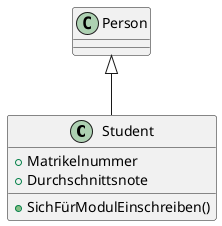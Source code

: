 @startuml
class Student {
    + SichFürModulEinschreiben()
    + Matrikelnummer
    + Durchschnittsnote
}
Person <|-- Student
@enduml
